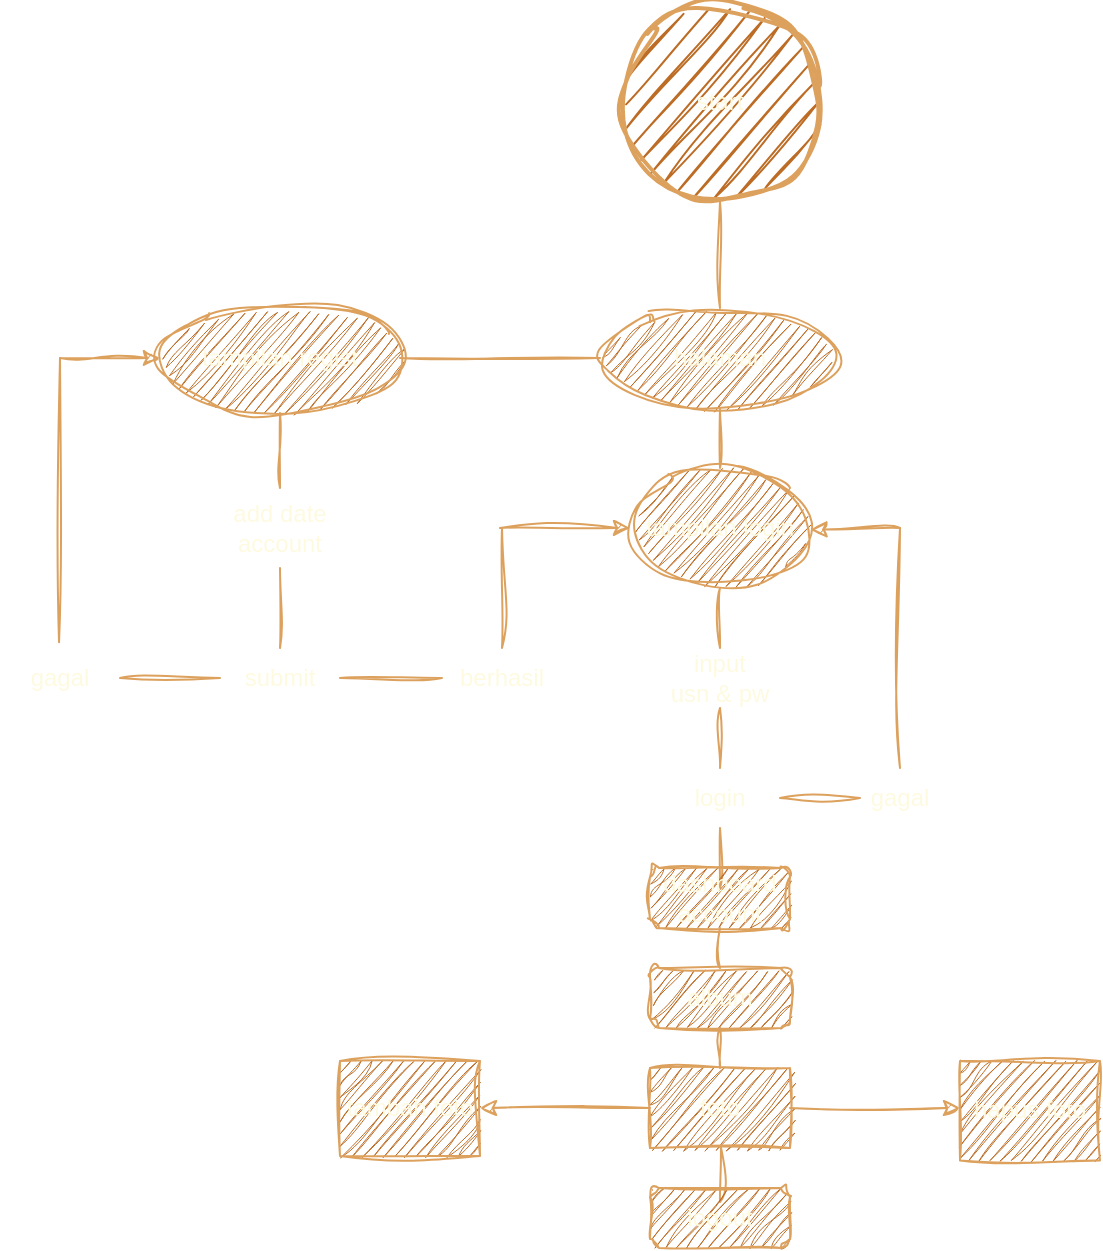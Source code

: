 <mxfile version="22.1.16" type="device">
  <diagram name="Page-1" id="j7r-WmKhh-mTLuz_laLY">
    <mxGraphModel dx="1889" dy="1098" grid="1" gridSize="10" guides="1" tooltips="1" connect="1" arrows="1" fold="1" page="1" pageScale="1" pageWidth="850" pageHeight="1100" math="0" shadow="0">
      <root>
        <mxCell id="0" />
        <mxCell id="1" parent="0" />
        <mxCell id="MjypGDvvjy8l_cIoS1f_-2" value="start" style="strokeWidth=2;html=1;shape=mxgraph.flowchart.start_2;whiteSpace=wrap;sketch=1;curveFitting=1;jiggle=2;labelBackgroundColor=none;fillColor=#BC6C25;strokeColor=#DDA15E;fontColor=#FEFAE0;" vertex="1" parent="1">
          <mxGeometry x="350" y="47" width="100" height="100" as="geometry" />
        </mxCell>
        <mxCell id="MjypGDvvjy8l_cIoS1f_-3" value="" style="endArrow=none;html=1;rounded=0;entryX=0.5;entryY=1;entryDx=0;entryDy=0;entryPerimeter=0;sketch=1;curveFitting=1;jiggle=2;labelBackgroundColor=none;strokeColor=#DDA15E;fontColor=default;" edge="1" parent="1" target="MjypGDvvjy8l_cIoS1f_-2">
          <mxGeometry width="50" height="50" relative="1" as="geometry">
            <mxPoint x="400" y="200" as="sourcePoint" />
            <mxPoint x="420" y="170" as="targetPoint" />
          </mxGeometry>
        </mxCell>
        <mxCell id="MjypGDvvjy8l_cIoS1f_-4" value="halaman" style="ellipse;whiteSpace=wrap;html=1;sketch=1;curveFitting=1;jiggle=2;labelBackgroundColor=none;fillColor=#BC6C25;strokeColor=#DDA15E;fontColor=#FEFAE0;" vertex="1" parent="1">
          <mxGeometry x="340" y="200" width="120" height="50" as="geometry" />
        </mxCell>
        <mxCell id="MjypGDvvjy8l_cIoS1f_-5" value="" style="endArrow=none;html=1;rounded=0;entryX=0.5;entryY=1;entryDx=0;entryDy=0;sketch=1;curveFitting=1;jiggle=2;labelBackgroundColor=none;strokeColor=#DDA15E;fontColor=default;" edge="1" parent="1" target="MjypGDvvjy8l_cIoS1f_-4">
          <mxGeometry width="50" height="50" relative="1" as="geometry">
            <mxPoint x="400" y="280" as="sourcePoint" />
            <mxPoint x="330" y="240" as="targetPoint" />
          </mxGeometry>
        </mxCell>
        <mxCell id="MjypGDvvjy8l_cIoS1f_-6" value="tampilan login" style="ellipse;whiteSpace=wrap;html=1;sketch=1;curveFitting=1;jiggle=2;labelBackgroundColor=none;fillColor=#BC6C25;strokeColor=#DDA15E;fontColor=#FEFAE0;" vertex="1" parent="1">
          <mxGeometry x="355" y="280" width="90" height="60" as="geometry" />
        </mxCell>
        <mxCell id="MjypGDvvjy8l_cIoS1f_-7" value="" style="endArrow=none;html=1;rounded=0;entryX=0.5;entryY=1;entryDx=0;entryDy=0;sketch=1;curveFitting=1;jiggle=2;labelBackgroundColor=none;strokeColor=#DDA15E;fontColor=default;" edge="1" parent="1" target="MjypGDvvjy8l_cIoS1f_-6">
          <mxGeometry width="50" height="50" relative="1" as="geometry">
            <mxPoint x="400" y="370" as="sourcePoint" />
            <mxPoint x="330" y="310" as="targetPoint" />
          </mxGeometry>
        </mxCell>
        <mxCell id="MjypGDvvjy8l_cIoS1f_-8" value="input &lt;br&gt;usn &amp;amp; pw" style="text;html=1;strokeColor=none;fillColor=none;align=center;verticalAlign=middle;whiteSpace=wrap;rounded=0;sketch=1;curveFitting=1;jiggle=2;labelBackgroundColor=none;fontColor=#FEFAE0;" vertex="1" parent="1">
          <mxGeometry x="370" y="370" width="60" height="30" as="geometry" />
        </mxCell>
        <mxCell id="MjypGDvvjy8l_cIoS1f_-9" value="" style="endArrow=none;html=1;rounded=0;entryX=0.5;entryY=1;entryDx=0;entryDy=0;sketch=1;curveFitting=1;jiggle=2;labelBackgroundColor=none;strokeColor=#DDA15E;fontColor=default;" edge="1" parent="1" target="MjypGDvvjy8l_cIoS1f_-8">
          <mxGeometry width="50" height="50" relative="1" as="geometry">
            <mxPoint x="400" y="430" as="sourcePoint" />
            <mxPoint x="330" y="390" as="targetPoint" />
          </mxGeometry>
        </mxCell>
        <mxCell id="MjypGDvvjy8l_cIoS1f_-10" value="login" style="text;html=1;strokeColor=none;fillColor=none;align=center;verticalAlign=middle;whiteSpace=wrap;rounded=0;sketch=1;curveFitting=1;jiggle=2;labelBackgroundColor=none;fontColor=#FEFAE0;" vertex="1" parent="1">
          <mxGeometry x="370" y="430" width="60" height="30" as="geometry" />
        </mxCell>
        <mxCell id="MjypGDvvjy8l_cIoS1f_-11" value="" style="endArrow=none;html=1;rounded=0;entryX=0;entryY=0.5;entryDx=0;entryDy=0;sketch=1;curveFitting=1;jiggle=2;labelBackgroundColor=none;strokeColor=#DDA15E;fontColor=default;" edge="1" parent="1" target="MjypGDvvjy8l_cIoS1f_-4">
          <mxGeometry width="50" height="50" relative="1" as="geometry">
            <mxPoint x="240" y="225" as="sourcePoint" />
            <mxPoint x="330" y="170" as="targetPoint" />
          </mxGeometry>
        </mxCell>
        <mxCell id="MjypGDvvjy8l_cIoS1f_-12" value="berhasil" style="text;html=1;strokeColor=none;fillColor=none;align=center;verticalAlign=middle;whiteSpace=wrap;rounded=0;sketch=1;curveFitting=1;jiggle=2;labelBackgroundColor=none;fontColor=#FEFAE0;" vertex="1" parent="1">
          <mxGeometry x="261" y="370" width="60" height="30" as="geometry" />
        </mxCell>
        <mxCell id="MjypGDvvjy8l_cIoS1f_-13" value="" style="endArrow=classic;html=1;rounded=0;entryX=0;entryY=0.5;entryDx=0;entryDy=0;sketch=1;curveFitting=1;jiggle=2;labelBackgroundColor=none;strokeColor=#DDA15E;fontColor=default;" edge="1" parent="1" target="MjypGDvvjy8l_cIoS1f_-6">
          <mxGeometry width="50" height="50" relative="1" as="geometry">
            <mxPoint x="290" y="310" as="sourcePoint" />
            <mxPoint x="330" y="240" as="targetPoint" />
          </mxGeometry>
        </mxCell>
        <mxCell id="MjypGDvvjy8l_cIoS1f_-14" value="" style="endArrow=none;html=1;rounded=0;exitX=0.5;exitY=0;exitDx=0;exitDy=0;sketch=1;curveFitting=1;jiggle=2;labelBackgroundColor=none;strokeColor=#DDA15E;fontColor=default;" edge="1" parent="1" source="MjypGDvvjy8l_cIoS1f_-12">
          <mxGeometry width="50" height="50" relative="1" as="geometry">
            <mxPoint x="280" y="290" as="sourcePoint" />
            <mxPoint x="291" y="310" as="targetPoint" />
          </mxGeometry>
        </mxCell>
        <mxCell id="MjypGDvvjy8l_cIoS1f_-15" value="" style="endArrow=none;html=1;rounded=0;entryX=1;entryY=0.5;entryDx=0;entryDy=0;sketch=1;curveFitting=1;jiggle=2;labelBackgroundColor=none;strokeColor=#DDA15E;fontColor=default;" edge="1" parent="1" source="MjypGDvvjy8l_cIoS1f_-12" target="MjypGDvvjy8l_cIoS1f_-20">
          <mxGeometry width="50" height="50" relative="1" as="geometry">
            <mxPoint x="280" y="370" as="sourcePoint" />
            <mxPoint x="240" y="385" as="targetPoint" />
          </mxGeometry>
        </mxCell>
        <mxCell id="MjypGDvvjy8l_cIoS1f_-16" value="tampilan regist" style="ellipse;whiteSpace=wrap;html=1;sketch=1;curveFitting=1;jiggle=2;labelBackgroundColor=none;fillColor=#BC6C25;strokeColor=#DDA15E;fontColor=#FEFAE0;" vertex="1" parent="1">
          <mxGeometry x="120" y="197.5" width="120" height="55" as="geometry" />
        </mxCell>
        <mxCell id="MjypGDvvjy8l_cIoS1f_-17" value="" style="endArrow=none;html=1;rounded=0;entryX=0.5;entryY=1;entryDx=0;entryDy=0;sketch=1;curveFitting=1;jiggle=2;labelBackgroundColor=none;strokeColor=#DDA15E;fontColor=default;" edge="1" parent="1" target="MjypGDvvjy8l_cIoS1f_-16">
          <mxGeometry width="50" height="50" relative="1" as="geometry">
            <mxPoint x="180" y="290" as="sourcePoint" />
            <mxPoint x="300" y="320" as="targetPoint" />
          </mxGeometry>
        </mxCell>
        <mxCell id="MjypGDvvjy8l_cIoS1f_-18" value="add date account" style="text;html=1;strokeColor=none;fillColor=none;align=center;verticalAlign=middle;whiteSpace=wrap;rounded=0;sketch=1;curveFitting=1;jiggle=2;labelBackgroundColor=none;fontColor=#FEFAE0;" vertex="1" parent="1">
          <mxGeometry x="150" y="295" width="60" height="30" as="geometry" />
        </mxCell>
        <mxCell id="MjypGDvvjy8l_cIoS1f_-19" value="" style="endArrow=none;html=1;rounded=0;sketch=1;curveFitting=1;jiggle=2;labelBackgroundColor=none;strokeColor=#DDA15E;fontColor=default;" edge="1" parent="1">
          <mxGeometry width="50" height="50" relative="1" as="geometry">
            <mxPoint x="180" y="370" as="sourcePoint" />
            <mxPoint x="180" y="330" as="targetPoint" />
          </mxGeometry>
        </mxCell>
        <mxCell id="MjypGDvvjy8l_cIoS1f_-20" value="submit" style="text;html=1;strokeColor=none;fillColor=none;align=center;verticalAlign=middle;whiteSpace=wrap;rounded=0;sketch=1;curveFitting=1;jiggle=2;labelBackgroundColor=none;fontColor=#FEFAE0;" vertex="1" parent="1">
          <mxGeometry x="150" y="370" width="60" height="30" as="geometry" />
        </mxCell>
        <mxCell id="MjypGDvvjy8l_cIoS1f_-21" value="" style="endArrow=classic;html=1;rounded=0;entryX=0;entryY=0.5;entryDx=0;entryDy=0;sketch=1;curveFitting=1;jiggle=2;labelBackgroundColor=none;strokeColor=#DDA15E;fontColor=default;" edge="1" parent="1" target="MjypGDvvjy8l_cIoS1f_-16">
          <mxGeometry width="50" height="50" relative="1" as="geometry">
            <mxPoint x="70" y="225" as="sourcePoint" />
            <mxPoint x="240" y="340" as="targetPoint" />
          </mxGeometry>
        </mxCell>
        <mxCell id="MjypGDvvjy8l_cIoS1f_-22" value="" style="endArrow=none;html=1;rounded=0;exitX=0.492;exitY=-0.097;exitDx=0;exitDy=0;exitPerimeter=0;sketch=1;curveFitting=1;jiggle=2;labelBackgroundColor=none;strokeColor=#DDA15E;fontColor=default;" edge="1" parent="1" source="MjypGDvvjy8l_cIoS1f_-23">
          <mxGeometry width="50" height="50" relative="1" as="geometry">
            <mxPoint x="70" y="365.0" as="sourcePoint" />
            <mxPoint x="70" y="225" as="targetPoint" />
          </mxGeometry>
        </mxCell>
        <mxCell id="MjypGDvvjy8l_cIoS1f_-23" value="gagal" style="text;html=1;strokeColor=none;fillColor=none;align=center;verticalAlign=middle;whiteSpace=wrap;rounded=0;sketch=1;curveFitting=1;jiggle=2;labelBackgroundColor=none;fontColor=#FEFAE0;" vertex="1" parent="1">
          <mxGeometry x="40" y="370" width="60" height="30" as="geometry" />
        </mxCell>
        <mxCell id="MjypGDvvjy8l_cIoS1f_-24" value="" style="endArrow=none;html=1;rounded=0;entryX=0;entryY=0.5;entryDx=0;entryDy=0;exitX=1;exitY=0.5;exitDx=0;exitDy=0;sketch=1;curveFitting=1;jiggle=2;labelBackgroundColor=none;strokeColor=#DDA15E;fontColor=default;" edge="1" parent="1" source="MjypGDvvjy8l_cIoS1f_-23" target="MjypGDvvjy8l_cIoS1f_-20">
          <mxGeometry width="50" height="50" relative="1" as="geometry">
            <mxPoint x="20" y="300" as="sourcePoint" />
            <mxPoint x="70" y="250" as="targetPoint" />
          </mxGeometry>
        </mxCell>
        <mxCell id="MjypGDvvjy8l_cIoS1f_-25" value="gagal" style="text;html=1;strokeColor=none;fillColor=none;align=center;verticalAlign=middle;whiteSpace=wrap;rounded=0;sketch=1;curveFitting=1;jiggle=2;labelBackgroundColor=none;fontColor=#FEFAE0;" vertex="1" parent="1">
          <mxGeometry x="470" y="430" width="40" height="30" as="geometry" />
        </mxCell>
        <mxCell id="MjypGDvvjy8l_cIoS1f_-26" value="" style="endArrow=none;html=1;rounded=0;entryX=0;entryY=0.5;entryDx=0;entryDy=0;exitX=1;exitY=0.5;exitDx=0;exitDy=0;sketch=1;curveFitting=1;jiggle=2;labelBackgroundColor=none;strokeColor=#DDA15E;fontColor=default;" edge="1" parent="1" source="MjypGDvvjy8l_cIoS1f_-10" target="MjypGDvvjy8l_cIoS1f_-25">
          <mxGeometry width="50" height="50" relative="1" as="geometry">
            <mxPoint x="430" y="350" as="sourcePoint" />
            <mxPoint x="480" y="300" as="targetPoint" />
          </mxGeometry>
        </mxCell>
        <mxCell id="MjypGDvvjy8l_cIoS1f_-27" value="" style="endArrow=none;html=1;rounded=0;exitX=0.5;exitY=0;exitDx=0;exitDy=0;sketch=1;curveFitting=1;jiggle=2;labelBackgroundColor=none;strokeColor=#DDA15E;fontColor=default;" edge="1" parent="1" source="MjypGDvvjy8l_cIoS1f_-25">
          <mxGeometry width="50" height="50" relative="1" as="geometry">
            <mxPoint x="450" y="390" as="sourcePoint" />
            <mxPoint x="490" y="310" as="targetPoint" />
          </mxGeometry>
        </mxCell>
        <mxCell id="MjypGDvvjy8l_cIoS1f_-28" value="" style="endArrow=classic;html=1;rounded=0;entryX=1.036;entryY=0.481;entryDx=0;entryDy=0;entryPerimeter=0;sketch=1;curveFitting=1;jiggle=2;labelBackgroundColor=none;strokeColor=#DDA15E;fontColor=default;" edge="1" parent="1">
          <mxGeometry width="50" height="50" relative="1" as="geometry">
            <mxPoint x="490" y="310" as="sourcePoint" />
            <mxPoint x="445.24" y="310.86" as="targetPoint" />
          </mxGeometry>
        </mxCell>
        <mxCell id="MjypGDvvjy8l_cIoS1f_-29" value="" style="endArrow=none;html=1;rounded=0;entryX=0.5;entryY=1;entryDx=0;entryDy=0;sketch=1;curveFitting=1;jiggle=2;labelBackgroundColor=none;strokeColor=#DDA15E;fontColor=default;" edge="1" parent="1" target="MjypGDvvjy8l_cIoS1f_-10">
          <mxGeometry width="50" height="50" relative="1" as="geometry">
            <mxPoint x="400" y="490" as="sourcePoint" />
            <mxPoint x="450" y="470" as="targetPoint" />
          </mxGeometry>
        </mxCell>
        <mxCell id="MjypGDvvjy8l_cIoS1f_-30" value="dashboard&lt;br&gt;account" style="rounded=1;whiteSpace=wrap;html=1;sketch=1;curveFitting=1;jiggle=2;labelBackgroundColor=none;fillColor=#BC6C25;strokeColor=#DDA15E;fontColor=#FEFAE0;" vertex="1" parent="1">
          <mxGeometry x="365" y="480" width="70" height="30" as="geometry" />
        </mxCell>
        <mxCell id="MjypGDvvjy8l_cIoS1f_-31" value="" style="endArrow=none;html=1;rounded=0;entryX=0.5;entryY=1;entryDx=0;entryDy=0;sketch=1;curveFitting=1;jiggle=2;labelBackgroundColor=none;strokeColor=#DDA15E;fontColor=default;" edge="1" parent="1" target="MjypGDvvjy8l_cIoS1f_-30">
          <mxGeometry width="50" height="50" relative="1" as="geometry">
            <mxPoint x="400" y="530" as="sourcePoint" />
            <mxPoint x="450" y="470" as="targetPoint" />
          </mxGeometry>
        </mxCell>
        <mxCell id="MjypGDvvjy8l_cIoS1f_-32" value="album" style="rounded=1;whiteSpace=wrap;html=1;sketch=1;curveFitting=1;jiggle=2;labelBackgroundColor=none;fillColor=#BC6C25;strokeColor=#DDA15E;fontColor=#FEFAE0;" vertex="1" parent="1">
          <mxGeometry x="365" y="530" width="70" height="30" as="geometry" />
        </mxCell>
        <mxCell id="MjypGDvvjy8l_cIoS1f_-33" value="" style="endArrow=none;html=1;rounded=0;entryX=0.5;entryY=1;entryDx=0;entryDy=0;sketch=1;curveFitting=1;jiggle=2;labelBackgroundColor=none;strokeColor=#DDA15E;fontColor=default;" edge="1" parent="1" target="MjypGDvvjy8l_cIoS1f_-32">
          <mxGeometry width="50" height="50" relative="1" as="geometry">
            <mxPoint x="400" y="580" as="sourcePoint" />
            <mxPoint x="430" y="530" as="targetPoint" />
          </mxGeometry>
        </mxCell>
        <mxCell id="MjypGDvvjy8l_cIoS1f_-34" value="foto" style="rounded=0;whiteSpace=wrap;html=1;sketch=1;curveFitting=1;jiggle=2;labelBackgroundColor=none;fillColor=#BC6C25;strokeColor=#DDA15E;fontColor=#FEFAE0;" vertex="1" parent="1">
          <mxGeometry x="365" y="580" width="70" height="40" as="geometry" />
        </mxCell>
        <mxCell id="MjypGDvvjy8l_cIoS1f_-35" value="" style="endArrow=none;html=1;rounded=0;entryX=0.507;entryY=1.067;entryDx=0;entryDy=0;entryPerimeter=0;sketch=1;curveFitting=1;jiggle=2;labelBackgroundColor=none;strokeColor=#DDA15E;fontColor=default;" edge="1" parent="1">
          <mxGeometry width="50" height="50" relative="1" as="geometry">
            <mxPoint x="400" y="647" as="sourcePoint" />
            <mxPoint x="400.49" y="619.68" as="targetPoint" />
          </mxGeometry>
        </mxCell>
        <mxCell id="MjypGDvvjy8l_cIoS1f_-36" value="logout" style="rounded=1;whiteSpace=wrap;html=1;sketch=1;curveFitting=1;jiggle=2;labelBackgroundColor=none;fillColor=#BC6C25;strokeColor=#DDA15E;fontColor=#FEFAE0;" vertex="1" parent="1">
          <mxGeometry x="365" y="640" width="70" height="30" as="geometry" />
        </mxCell>
        <mxCell id="MjypGDvvjy8l_cIoS1f_-37" value="" style="endArrow=classic;html=1;rounded=0;exitX=0;exitY=0.5;exitDx=0;exitDy=0;sketch=1;curveFitting=1;jiggle=2;labelBackgroundColor=none;strokeColor=#DDA15E;fontColor=default;" edge="1" parent="1" source="MjypGDvvjy8l_cIoS1f_-34">
          <mxGeometry width="50" height="50" relative="1" as="geometry">
            <mxPoint x="260" y="610" as="sourcePoint" />
            <mxPoint x="280" y="600" as="targetPoint" />
          </mxGeometry>
        </mxCell>
        <mxCell id="MjypGDvvjy8l_cIoS1f_-38" value="tambah foto" style="rounded=0;whiteSpace=wrap;html=1;sketch=1;curveFitting=1;jiggle=2;labelBackgroundColor=none;fillColor=#BC6C25;strokeColor=#DDA15E;fontColor=#FEFAE0;" vertex="1" parent="1">
          <mxGeometry x="210" y="576.5" width="70" height="47.5" as="geometry" />
        </mxCell>
        <mxCell id="MjypGDvvjy8l_cIoS1f_-39" value="" style="endArrow=classic;html=1;rounded=0;exitX=1;exitY=0.5;exitDx=0;exitDy=0;sketch=1;curveFitting=1;jiggle=2;labelBackgroundColor=none;strokeColor=#DDA15E;fontColor=default;" edge="1" parent="1" source="MjypGDvvjy8l_cIoS1f_-34">
          <mxGeometry width="50" height="50" relative="1" as="geometry">
            <mxPoint x="520" y="610" as="sourcePoint" />
            <mxPoint x="520" y="600" as="targetPoint" />
          </mxGeometry>
        </mxCell>
        <mxCell id="MjypGDvvjy8l_cIoS1f_-41" value="hapus foto" style="rounded=0;whiteSpace=wrap;html=1;sketch=1;curveFitting=1;jiggle=2;labelBackgroundColor=none;fillColor=#BC6C25;strokeColor=#DDA15E;fontColor=#FEFAE0;" vertex="1" parent="1">
          <mxGeometry x="520" y="576.5" width="70" height="49.75" as="geometry" />
        </mxCell>
      </root>
    </mxGraphModel>
  </diagram>
</mxfile>
